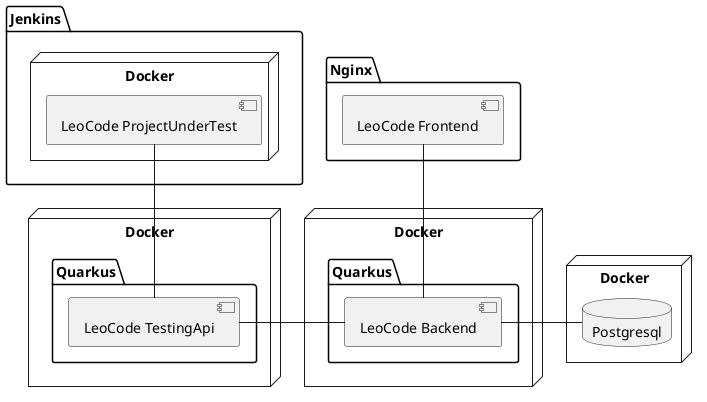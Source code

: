 @startuml

node "Docker" as Docker2{
    database "Postgresql"
}
node "Docker" as Docker1{
    package "Quarkus" as Quarkus1{
        [LeoCode Backend]
    }
}

node "Docker" as Docker3{
    package "Quarkus" as Quarkus2{
        [LeoCode TestingApi]
    }
}

package "Jenkins" {
    node "Docker" as Docker4{
        [LeoCode ProjectUnderTest]
    }
}

package "Nginx" {
    [LeoCode Frontend]
}

[LeoCode TestingApi] - [LeoCode Backend]
[LeoCode Backend] - Postgresql
[LeoCode Backend] -up- [LeoCode Frontend]
[LeoCode TestingApi] -up- [LeoCode ProjectUnderTest]
@enduml